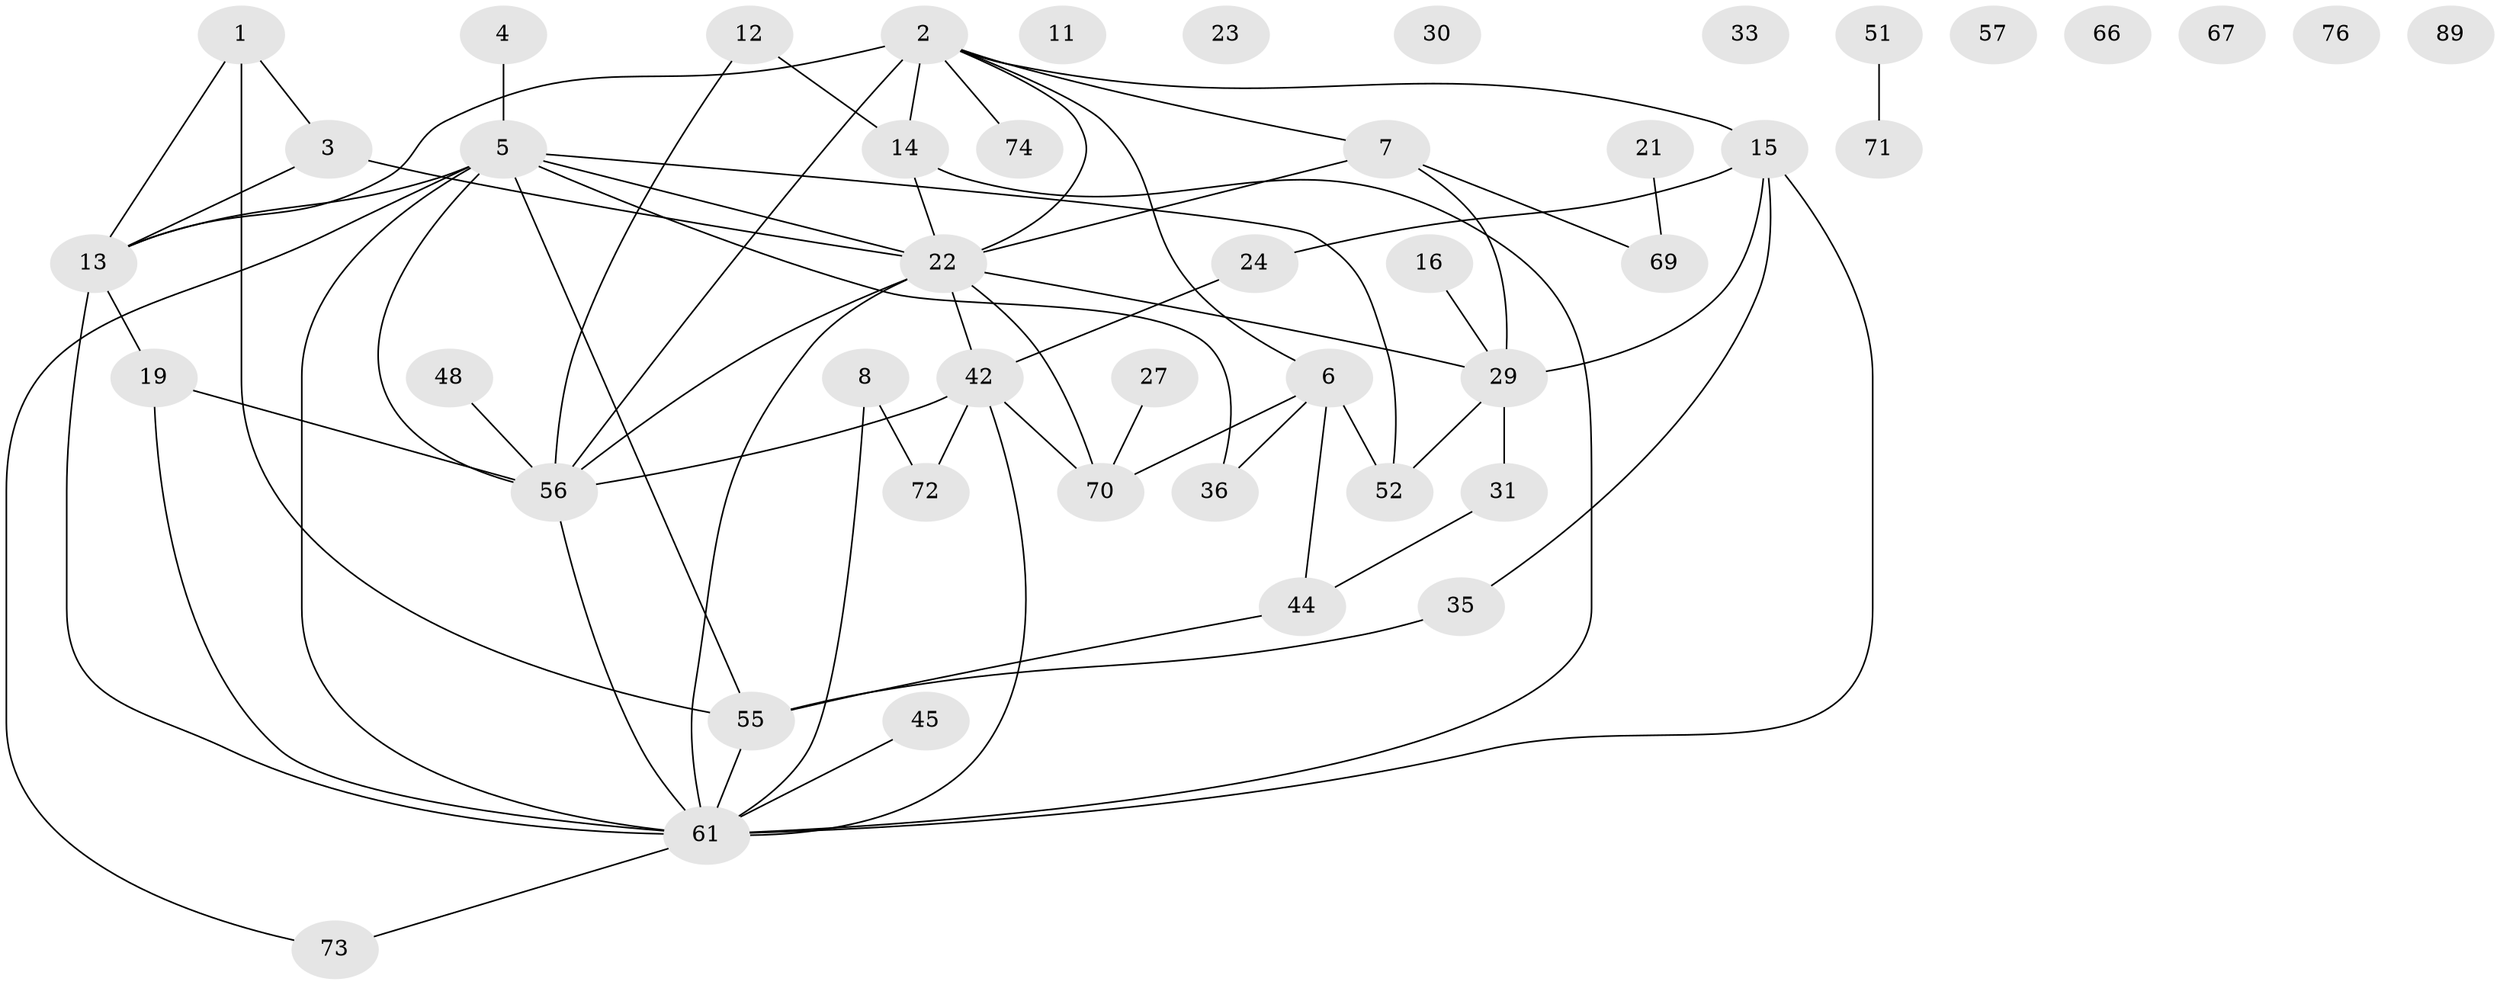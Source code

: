 // original degree distribution, {1: 0.16129032258064516, 4: 0.16129032258064516, 3: 0.22580645161290322, 2: 0.24731182795698925, 6: 0.03225806451612903, 0: 0.0967741935483871, 5: 0.06451612903225806, 8: 0.010752688172043012}
// Generated by graph-tools (version 1.1) at 2025/13/03/09/25 04:13:14]
// undirected, 46 vertices, 67 edges
graph export_dot {
graph [start="1"]
  node [color=gray90,style=filled];
  1 [super="+34"];
  2 [super="+77+10"];
  3 [super="+41"];
  4;
  5 [super="+82+17+60"];
  6 [super="+86+9"];
  7 [super="+59+28"];
  8 [super="+92"];
  11;
  12 [super="+40"];
  13 [super="+37"];
  14 [super="+18+20+46+38"];
  15 [super="+81"];
  16 [super="+54"];
  19 [super="+32"];
  21;
  22 [super="+53+26"];
  23;
  24 [super="+85"];
  27;
  29 [super="+63+84"];
  30;
  31;
  33;
  35 [super="+79"];
  36 [super="+50"];
  42 [super="+75+58"];
  44 [super="+62+47"];
  45 [super="+90"];
  48;
  51;
  52;
  55 [super="+80"];
  56 [super="+65"];
  57;
  61 [super="+64"];
  66;
  67;
  69;
  70;
  71;
  72;
  73;
  74;
  76;
  89;
  1 -- 3;
  1 -- 13;
  1 -- 55;
  2 -- 15;
  2 -- 6;
  2 -- 7;
  2 -- 74;
  2 -- 13;
  2 -- 14 [weight=3];
  2 -- 22;
  2 -- 56;
  3 -- 22;
  3 -- 13;
  4 -- 5;
  5 -- 22;
  5 -- 56 [weight=2];
  5 -- 73;
  5 -- 13;
  5 -- 55;
  5 -- 36;
  5 -- 52;
  5 -- 61;
  6 -- 52;
  6 -- 70;
  6 -- 44;
  6 -- 36;
  7 -- 69;
  7 -- 29;
  7 -- 22;
  8 -- 72;
  8 -- 61;
  12 -- 56;
  12 -- 14;
  13 -- 19;
  13 -- 61;
  14 -- 22;
  14 -- 61;
  15 -- 24;
  15 -- 35;
  15 -- 29;
  15 -- 61;
  16 -- 29;
  19 -- 56;
  19 -- 61;
  21 -- 69;
  22 -- 70;
  22 -- 56 [weight=2];
  22 -- 29;
  22 -- 42 [weight=2];
  22 -- 61;
  24 -- 42;
  27 -- 70;
  29 -- 52;
  29 -- 31;
  31 -- 44;
  35 -- 55;
  42 -- 70;
  42 -- 72;
  42 -- 56;
  42 -- 61;
  44 -- 55;
  45 -- 61;
  48 -- 56;
  51 -- 71;
  55 -- 61;
  56 -- 61;
  61 -- 73;
}
